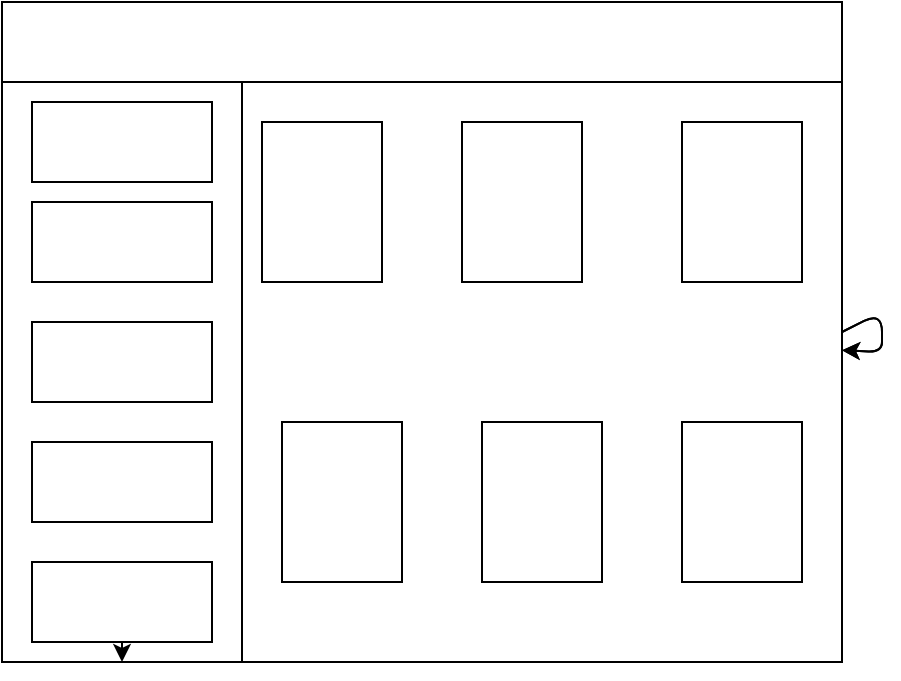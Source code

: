 <mxfile>
    <diagram id="hmvdRUxuRGAViBFQlUSn" name="Page-1">
        <mxGraphModel dx="1130" dy="792" grid="1" gridSize="10" guides="1" tooltips="1" connect="1" arrows="1" fold="1" page="1" pageScale="1" pageWidth="850" pageHeight="1100" math="0" shadow="0">
            <root>
                <mxCell id="0"/>
                <mxCell id="1" parent="0"/>
                <mxCell id="2" value="" style="whiteSpace=wrap;html=1;" vertex="1" parent="1">
                    <mxGeometry x="80" y="110" width="420" height="330" as="geometry"/>
                </mxCell>
                <mxCell id="3" value="" style="whiteSpace=wrap;html=1;" vertex="1" parent="1">
                    <mxGeometry x="80" y="110" width="420" height="40" as="geometry"/>
                </mxCell>
                <mxCell id="4" value="" style="whiteSpace=wrap;html=1;" vertex="1" parent="1">
                    <mxGeometry x="80" y="150" width="120" height="290" as="geometry"/>
                </mxCell>
                <mxCell id="5" value="" style="whiteSpace=wrap;html=1;" vertex="1" parent="1">
                    <mxGeometry x="95" y="160" width="90" height="40" as="geometry"/>
                </mxCell>
                <mxCell id="6" value="" style="whiteSpace=wrap;html=1;" vertex="1" parent="1">
                    <mxGeometry x="95" y="210" width="90" height="40" as="geometry"/>
                </mxCell>
                <mxCell id="7" value="" style="whiteSpace=wrap;html=1;" vertex="1" parent="1">
                    <mxGeometry x="95" y="270" width="90" height="40" as="geometry"/>
                </mxCell>
                <mxCell id="11" style="edgeStyle=none;html=1;exitX=0.5;exitY=1;exitDx=0;exitDy=0;startArrow=none;" edge="1" parent="1" target="4">
                    <mxGeometry relative="1" as="geometry">
                        <mxPoint x="140" y="430" as="sourcePoint"/>
                    </mxGeometry>
                </mxCell>
                <mxCell id="9" value="" style="whiteSpace=wrap;html=1;" vertex="1" parent="1">
                    <mxGeometry x="210" y="170" width="60" height="80" as="geometry"/>
                </mxCell>
                <mxCell id="13" value="" style="whiteSpace=wrap;html=1;" vertex="1" parent="1">
                    <mxGeometry x="95" y="330" width="90" height="40" as="geometry"/>
                </mxCell>
                <mxCell id="14" value="" style="whiteSpace=wrap;html=1;" vertex="1" parent="1">
                    <mxGeometry x="95" y="390" width="90" height="40" as="geometry"/>
                </mxCell>
                <mxCell id="15" value="" style="whiteSpace=wrap;html=1;" vertex="1" parent="1">
                    <mxGeometry x="320" y="320" width="60" height="80" as="geometry"/>
                </mxCell>
                <mxCell id="16" value="" style="whiteSpace=wrap;html=1;" vertex="1" parent="1">
                    <mxGeometry x="220" y="320" width="60" height="80" as="geometry"/>
                </mxCell>
                <mxCell id="17" value="" style="whiteSpace=wrap;html=1;" vertex="1" parent="1">
                    <mxGeometry x="310" y="170" width="60" height="80" as="geometry"/>
                </mxCell>
                <mxCell id="19" style="edgeStyle=none;html=1;exitX=1;exitY=0.5;exitDx=0;exitDy=0;" edge="1" parent="1" source="2" target="2">
                    <mxGeometry relative="1" as="geometry"/>
                </mxCell>
                <mxCell id="20" style="edgeStyle=none;html=1;exitX=1;exitY=0.5;exitDx=0;exitDy=0;" edge="1" parent="1" source="2" target="2">
                    <mxGeometry relative="1" as="geometry"/>
                </mxCell>
                <mxCell id="21" value="" style="whiteSpace=wrap;html=1;" vertex="1" parent="1">
                    <mxGeometry x="420" y="170" width="60" height="80" as="geometry"/>
                </mxCell>
                <mxCell id="22" value="" style="whiteSpace=wrap;html=1;" vertex="1" parent="1">
                    <mxGeometry x="420" y="320" width="60" height="80" as="geometry"/>
                </mxCell>
            </root>
        </mxGraphModel>
    </diagram>
</mxfile>
